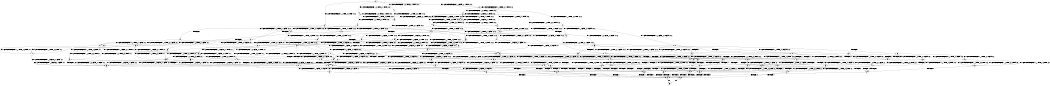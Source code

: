 digraph BCG {
size = "7, 10.5";
center = TRUE;
node [shape = circle];
0 [peripheries = 2];
0 -> 1 [label = "EX !0 !ATOMIC_EXCH_BRANCH (1, +0, TRUE, +0, 1, TRUE) !:0:1:2:"];
0 -> 2 [label = "EX !1 !ATOMIC_EXCH_BRANCH (1, +0, FALSE, +0, 1, TRUE) !:0:1:2:"];
0 -> 3 [label = "EX !2 !ATOMIC_EXCH_BRANCH (1, +1, TRUE, +0, 2, TRUE) !:0:1:2:"];
0 -> 4 [label = "EX !0 !ATOMIC_EXCH_BRANCH (1, +0, TRUE, +0, 1, TRUE) !:0:1:2:"];
1 -> 5 [label = "EX !2 !ATOMIC_EXCH_BRANCH (1, +1, TRUE, +0, 2, TRUE) !:0:1:2:"];
2 -> 6 [label = "EX !0 !ATOMIC_EXCH_BRANCH (1, +0, TRUE, +0, 1, TRUE) !:0:1:2:"];
2 -> 7 [label = "EX !2 !ATOMIC_EXCH_BRANCH (1, +1, TRUE, +0, 2, TRUE) !:0:1:2:"];
2 -> 8 [label = "EX !0 !ATOMIC_EXCH_BRANCH (1, +0, TRUE, +0, 1, TRUE) !:0:1:2:"];
2 -> 2 [label = "EX !1 !ATOMIC_EXCH_BRANCH (1, +0, FALSE, +0, 1, TRUE) !:0:1:2:"];
3 -> 9 [label = "EX !0 !ATOMIC_EXCH_BRANCH (1, +0, TRUE, +0, 1, FALSE) !:0:1:2:"];
3 -> 10 [label = "TERMINATE !2"];
3 -> 11 [label = "EX !1 !ATOMIC_EXCH_BRANCH (1, +0, FALSE, +0, 1, FALSE) !:0:1:2:"];
3 -> 12 [label = "EX !0 !ATOMIC_EXCH_BRANCH (1, +0, TRUE, +0, 1, FALSE) !:0:1:2:"];
4 -> 5 [label = "EX !2 !ATOMIC_EXCH_BRANCH (1, +1, TRUE, +0, 2, TRUE) !:0:1:2:"];
4 -> 13 [label = "EX !1 !ATOMIC_EXCH_BRANCH (1, +0, FALSE, +0, 1, TRUE) !:0:1:2:"];
4 -> 14 [label = "EX !2 !ATOMIC_EXCH_BRANCH (1, +1, TRUE, +0, 2, TRUE) !:0:1:2:"];
4 -> 4 [label = "EX !0 !ATOMIC_EXCH_BRANCH (1, +0, TRUE, +0, 1, TRUE) !:0:1:2:"];
5 -> 9 [label = "EX !0 !ATOMIC_EXCH_BRANCH (1, +0, TRUE, +0, 1, FALSE) !:0:1:2:"];
6 -> 15 [label = "EX !2 !ATOMIC_EXCH_BRANCH (1, +1, TRUE, +0, 2, TRUE) !:0:1:2:"];
7 -> 16 [label = "EX !1 !ATOMIC_EXCH_BRANCH (1, +0, FALSE, +0, 1, FALSE) !:0:1:2:"];
7 -> 17 [label = "TERMINATE !2"];
7 -> 18 [label = "EX !0 !ATOMIC_EXCH_BRANCH (1, +0, TRUE, +0, 1, FALSE) !:0:1:2:"];
7 -> 11 [label = "EX !1 !ATOMIC_EXCH_BRANCH (1, +0, FALSE, +0, 1, FALSE) !:0:1:2:"];
8 -> 15 [label = "EX !2 !ATOMIC_EXCH_BRANCH (1, +1, TRUE, +0, 2, TRUE) !:0:1:2:"];
8 -> 19 [label = "EX !2 !ATOMIC_EXCH_BRANCH (1, +1, TRUE, +0, 2, TRUE) !:0:1:2:"];
8 -> 13 [label = "EX !1 !ATOMIC_EXCH_BRANCH (1, +0, FALSE, +0, 1, TRUE) !:0:1:2:"];
8 -> 8 [label = "EX !0 !ATOMIC_EXCH_BRANCH (1, +0, TRUE, +0, 1, TRUE) !:0:1:2:"];
9 -> 20 [label = "EX !0 !ATOMIC_EXCH_BRANCH (1, +1, TRUE, +0, 3, TRUE) !:0:1:2:"];
10 -> 21 [label = "EX !0 !ATOMIC_EXCH_BRANCH (1, +0, TRUE, +0, 1, FALSE) !:0:1:"];
10 -> 22 [label = "EX !1 !ATOMIC_EXCH_BRANCH (1, +0, FALSE, +0, 1, FALSE) !:0:1:"];
10 -> 23 [label = "EX !0 !ATOMIC_EXCH_BRANCH (1, +0, TRUE, +0, 1, FALSE) !:0:1:"];
11 -> 24 [label = "EX !0 !ATOMIC_EXCH_BRANCH (1, +0, TRUE, +0, 1, FALSE) !:0:1:2:"];
11 -> 25 [label = "TERMINATE !1"];
11 -> 26 [label = "TERMINATE !2"];
11 -> 27 [label = "EX !0 !ATOMIC_EXCH_BRANCH (1, +0, TRUE, +0, 1, FALSE) !:0:1:2:"];
12 -> 20 [label = "EX !0 !ATOMIC_EXCH_BRANCH (1, +1, TRUE, +0, 3, TRUE) !:0:1:2:"];
12 -> 28 [label = "TERMINATE !2"];
12 -> 29 [label = "EX !1 !ATOMIC_EXCH_BRANCH (1, +0, FALSE, +0, 1, TRUE) !:0:1:2:"];
12 -> 30 [label = "EX !0 !ATOMIC_EXCH_BRANCH (1, +1, TRUE, +0, 3, TRUE) !:0:1:2:"];
13 -> 6 [label = "EX !0 !ATOMIC_EXCH_BRANCH (1, +0, TRUE, +0, 1, TRUE) !:0:1:2:"];
13 -> 19 [label = "EX !2 !ATOMIC_EXCH_BRANCH (1, +1, TRUE, +0, 2, TRUE) !:0:1:2:"];
13 -> 13 [label = "EX !1 !ATOMIC_EXCH_BRANCH (1, +0, FALSE, +0, 1, TRUE) !:0:1:2:"];
13 -> 8 [label = "EX !0 !ATOMIC_EXCH_BRANCH (1, +0, TRUE, +0, 1, TRUE) !:0:1:2:"];
14 -> 9 [label = "EX !0 !ATOMIC_EXCH_BRANCH (1, +0, TRUE, +0, 1, FALSE) !:0:1:2:"];
14 -> 31 [label = "TERMINATE !2"];
14 -> 32 [label = "EX !1 !ATOMIC_EXCH_BRANCH (1, +0, FALSE, +0, 1, FALSE) !:0:1:2:"];
14 -> 12 [label = "EX !0 !ATOMIC_EXCH_BRANCH (1, +0, TRUE, +0, 1, FALSE) !:0:1:2:"];
15 -> 33 [label = "EX !0 !ATOMIC_EXCH_BRANCH (1, +0, TRUE, +0, 1, FALSE) !:0:1:2:"];
16 -> 24 [label = "EX !0 !ATOMIC_EXCH_BRANCH (1, +0, TRUE, +0, 1, FALSE) !:0:1:2:"];
17 -> 34 [label = "EX !1 !ATOMIC_EXCH_BRANCH (1, +0, FALSE, +0, 1, FALSE) !:0:1:"];
17 -> 35 [label = "EX !0 !ATOMIC_EXCH_BRANCH (1, +0, TRUE, +0, 1, FALSE) !:0:1:"];
17 -> 22 [label = "EX !1 !ATOMIC_EXCH_BRANCH (1, +0, FALSE, +0, 1, FALSE) !:0:1:"];
18 -> 36 [label = "EX !0 !ATOMIC_EXCH_BRANCH (1, +1, TRUE, +0, 3, TRUE) !:0:1:2:"];
18 -> 37 [label = "TERMINATE !2"];
18 -> 29 [label = "EX !1 !ATOMIC_EXCH_BRANCH (1, +0, FALSE, +0, 1, TRUE) !:0:1:2:"];
18 -> 38 [label = "EX !0 !ATOMIC_EXCH_BRANCH (1, +1, TRUE, +0, 3, TRUE) !:0:1:2:"];
19 -> 33 [label = "EX !0 !ATOMIC_EXCH_BRANCH (1, +0, TRUE, +0, 1, FALSE) !:0:1:2:"];
19 -> 39 [label = "TERMINATE !2"];
19 -> 32 [label = "EX !1 !ATOMIC_EXCH_BRANCH (1, +0, FALSE, +0, 1, FALSE) !:0:1:2:"];
19 -> 18 [label = "EX !0 !ATOMIC_EXCH_BRANCH (1, +0, TRUE, +0, 1, FALSE) !:0:1:2:"];
20 -> 40 [label = "EX !1 !ATOMIC_EXCH_BRANCH (1, +0, FALSE, +0, 1, FALSE) !:0:1:2:"];
21 -> 41 [label = "EX !0 !ATOMIC_EXCH_BRANCH (1, +1, TRUE, +0, 3, TRUE) !:0:1:"];
22 -> 42 [label = "EX !0 !ATOMIC_EXCH_BRANCH (1, +0, TRUE, +0, 1, FALSE) !:0:1:"];
22 -> 43 [label = "TERMINATE !1"];
22 -> 44 [label = "EX !0 !ATOMIC_EXCH_BRANCH (1, +0, TRUE, +0, 1, FALSE) !:0:1:"];
23 -> 41 [label = "EX !0 !ATOMIC_EXCH_BRANCH (1, +1, TRUE, +0, 3, TRUE) !:0:1:"];
23 -> 45 [label = "EX !1 !ATOMIC_EXCH_BRANCH (1, +0, FALSE, +0, 1, TRUE) !:0:1:"];
23 -> 46 [label = "EX !0 !ATOMIC_EXCH_BRANCH (1, +1, TRUE, +0, 3, TRUE) !:0:1:"];
24 -> 47 [label = "EX !0 !ATOMIC_EXCH_BRANCH (1, +1, TRUE, +0, 3, TRUE) !:0:1:2:"];
25 -> 48 [label = "EX !0 !ATOMIC_EXCH_BRANCH (1, +0, TRUE, +0, 1, FALSE) !:0:2:"];
25 -> 43 [label = "TERMINATE !2"];
25 -> 49 [label = "EX !0 !ATOMIC_EXCH_BRANCH (1, +0, TRUE, +0, 1, FALSE) !:0:2:"];
26 -> 42 [label = "EX !0 !ATOMIC_EXCH_BRANCH (1, +0, TRUE, +0, 1, FALSE) !:0:1:"];
26 -> 43 [label = "TERMINATE !1"];
26 -> 44 [label = "EX !0 !ATOMIC_EXCH_BRANCH (1, +0, TRUE, +0, 1, FALSE) !:0:1:"];
27 -> 47 [label = "EX !0 !ATOMIC_EXCH_BRANCH (1, +1, TRUE, +0, 3, TRUE) !:0:1:2:"];
27 -> 50 [label = "TERMINATE !1"];
27 -> 51 [label = "TERMINATE !2"];
27 -> 52 [label = "EX !0 !ATOMIC_EXCH_BRANCH (1, +1, TRUE, +0, 3, TRUE) !:0:1:2:"];
28 -> 41 [label = "EX !0 !ATOMIC_EXCH_BRANCH (1, +1, TRUE, +0, 3, TRUE) !:0:1:"];
28 -> 45 [label = "EX !1 !ATOMIC_EXCH_BRANCH (1, +0, FALSE, +0, 1, TRUE) !:0:1:"];
28 -> 46 [label = "EX !0 !ATOMIC_EXCH_BRANCH (1, +1, TRUE, +0, 3, TRUE) !:0:1:"];
29 -> 36 [label = "EX !0 !ATOMIC_EXCH_BRANCH (1, +1, TRUE, +0, 3, TRUE) !:0:1:2:"];
29 -> 37 [label = "TERMINATE !2"];
29 -> 29 [label = "EX !1 !ATOMIC_EXCH_BRANCH (1, +0, FALSE, +0, 1, TRUE) !:0:1:2:"];
29 -> 38 [label = "EX !0 !ATOMIC_EXCH_BRANCH (1, +1, TRUE, +0, 3, TRUE) !:0:1:2:"];
30 -> 40 [label = "EX !1 !ATOMIC_EXCH_BRANCH (1, +0, FALSE, +0, 1, FALSE) !:0:1:2:"];
30 -> 53 [label = "TERMINATE !2"];
30 -> 54 [label = "TERMINATE !0"];
30 -> 55 [label = "EX !1 !ATOMIC_EXCH_BRANCH (1, +0, FALSE, +0, 1, FALSE) !:0:1:2:"];
31 -> 21 [label = "EX !0 !ATOMIC_EXCH_BRANCH (1, +0, TRUE, +0, 1, FALSE) !:0:1:"];
31 -> 56 [label = "EX !1 !ATOMIC_EXCH_BRANCH (1, +0, FALSE, +0, 1, FALSE) !:0:1:"];
31 -> 23 [label = "EX !0 !ATOMIC_EXCH_BRANCH (1, +0, TRUE, +0, 1, FALSE) !:0:1:"];
32 -> 24 [label = "EX !0 !ATOMIC_EXCH_BRANCH (1, +0, TRUE, +0, 1, FALSE) !:0:1:2:"];
32 -> 57 [label = "TERMINATE !1"];
32 -> 58 [label = "TERMINATE !2"];
32 -> 27 [label = "EX !0 !ATOMIC_EXCH_BRANCH (1, +0, TRUE, +0, 1, FALSE) !:0:1:2:"];
33 -> 36 [label = "EX !0 !ATOMIC_EXCH_BRANCH (1, +1, TRUE, +0, 3, TRUE) !:0:1:2:"];
34 -> 42 [label = "EX !0 !ATOMIC_EXCH_BRANCH (1, +0, TRUE, +0, 1, FALSE) !:0:1:"];
35 -> 59 [label = "EX !0 !ATOMIC_EXCH_BRANCH (1, +1, TRUE, +0, 3, TRUE) !:0:1:"];
35 -> 45 [label = "EX !1 !ATOMIC_EXCH_BRANCH (1, +0, FALSE, +0, 1, TRUE) !:0:1:"];
35 -> 60 [label = "EX !0 !ATOMIC_EXCH_BRANCH (1, +1, TRUE, +0, 3, TRUE) !:0:1:"];
36 -> 40 [label = "EX !1 !ATOMIC_EXCH_BRANCH (1, +0, FALSE, +0, 1, FALSE) !:0:1:2:"];
37 -> 59 [label = "EX !0 !ATOMIC_EXCH_BRANCH (1, +1, TRUE, +0, 3, TRUE) !:0:1:"];
37 -> 45 [label = "EX !1 !ATOMIC_EXCH_BRANCH (1, +0, FALSE, +0, 1, TRUE) !:0:1:"];
37 -> 60 [label = "EX !0 !ATOMIC_EXCH_BRANCH (1, +1, TRUE, +0, 3, TRUE) !:0:1:"];
38 -> 40 [label = "EX !1 !ATOMIC_EXCH_BRANCH (1, +0, FALSE, +0, 1, FALSE) !:0:1:2:"];
38 -> 61 [label = "TERMINATE !2"];
38 -> 62 [label = "TERMINATE !0"];
38 -> 55 [label = "EX !1 !ATOMIC_EXCH_BRANCH (1, +0, FALSE, +0, 1, FALSE) !:0:1:2:"];
39 -> 63 [label = "EX !0 !ATOMIC_EXCH_BRANCH (1, +0, TRUE, +0, 1, FALSE) !:0:1:"];
39 -> 56 [label = "EX !1 !ATOMIC_EXCH_BRANCH (1, +0, FALSE, +0, 1, FALSE) !:0:1:"];
39 -> 35 [label = "EX !0 !ATOMIC_EXCH_BRANCH (1, +0, TRUE, +0, 1, FALSE) !:0:1:"];
40 -> 64 [label = "TERMINATE !0"];
41 -> 65 [label = "EX !1 !ATOMIC_EXCH_BRANCH (1, +0, FALSE, +0, 1, FALSE) !:0:1:"];
42 -> 66 [label = "EX !0 !ATOMIC_EXCH_BRANCH (1, +1, TRUE, +0, 3, TRUE) !:0:1:"];
43 -> 67 [label = "EX !0 !ATOMIC_EXCH_BRANCH (1, +0, TRUE, +0, 1, FALSE) !:0:"];
43 -> 68 [label = "EX !0 !ATOMIC_EXCH_BRANCH (1, +0, TRUE, +0, 1, FALSE) !:0:"];
44 -> 66 [label = "EX !0 !ATOMIC_EXCH_BRANCH (1, +1, TRUE, +0, 3, TRUE) !:0:1:"];
44 -> 69 [label = "TERMINATE !1"];
44 -> 70 [label = "EX !0 !ATOMIC_EXCH_BRANCH (1, +1, TRUE, +0, 3, TRUE) !:0:1:"];
45 -> 59 [label = "EX !0 !ATOMIC_EXCH_BRANCH (1, +1, TRUE, +0, 3, TRUE) !:0:1:"];
45 -> 45 [label = "EX !1 !ATOMIC_EXCH_BRANCH (1, +0, FALSE, +0, 1, TRUE) !:0:1:"];
45 -> 60 [label = "EX !0 !ATOMIC_EXCH_BRANCH (1, +1, TRUE, +0, 3, TRUE) !:0:1:"];
46 -> 65 [label = "EX !1 !ATOMIC_EXCH_BRANCH (1, +0, FALSE, +0, 1, FALSE) !:0:1:"];
46 -> 71 [label = "TERMINATE !0"];
46 -> 72 [label = "EX !1 !ATOMIC_EXCH_BRANCH (1, +0, FALSE, +0, 1, FALSE) !:0:1:"];
47 -> 64 [label = "TERMINATE !0"];
48 -> 73 [label = "EX !0 !ATOMIC_EXCH_BRANCH (1, +1, TRUE, +0, 3, TRUE) !:0:2:"];
49 -> 73 [label = "EX !0 !ATOMIC_EXCH_BRANCH (1, +1, TRUE, +0, 3, TRUE) !:0:2:"];
49 -> 69 [label = "TERMINATE !2"];
49 -> 74 [label = "EX !0 !ATOMIC_EXCH_BRANCH (1, +1, TRUE, +0, 3, TRUE) !:0:2:"];
50 -> 73 [label = "EX !0 !ATOMIC_EXCH_BRANCH (1, +1, TRUE, +0, 3, TRUE) !:0:2:"];
50 -> 69 [label = "TERMINATE !2"];
50 -> 74 [label = "EX !0 !ATOMIC_EXCH_BRANCH (1, +1, TRUE, +0, 3, TRUE) !:0:2:"];
51 -> 66 [label = "EX !0 !ATOMIC_EXCH_BRANCH (1, +1, TRUE, +0, 3, TRUE) !:0:1:"];
51 -> 69 [label = "TERMINATE !1"];
51 -> 70 [label = "EX !0 !ATOMIC_EXCH_BRANCH (1, +1, TRUE, +0, 3, TRUE) !:0:1:"];
52 -> 64 [label = "TERMINATE !0"];
52 -> 75 [label = "TERMINATE !1"];
52 -> 76 [label = "TERMINATE !2"];
52 -> 77 [label = "TERMINATE !0"];
53 -> 65 [label = "EX !1 !ATOMIC_EXCH_BRANCH (1, +0, FALSE, +0, 1, FALSE) !:0:1:"];
53 -> 71 [label = "TERMINATE !0"];
53 -> 72 [label = "EX !1 !ATOMIC_EXCH_BRANCH (1, +0, FALSE, +0, 1, FALSE) !:0:1:"];
54 -> 78 [label = "EX !1 !ATOMIC_EXCH_BRANCH (1, +0, FALSE, +0, 1, FALSE) !:1:2:"];
54 -> 71 [label = "TERMINATE !2"];
54 -> 79 [label = "EX !1 !ATOMIC_EXCH_BRANCH (1, +0, FALSE, +0, 1, FALSE) !:1:2:"];
55 -> 64 [label = "TERMINATE !0"];
55 -> 75 [label = "TERMINATE !1"];
55 -> 76 [label = "TERMINATE !2"];
55 -> 77 [label = "TERMINATE !0"];
56 -> 42 [label = "EX !0 !ATOMIC_EXCH_BRANCH (1, +0, TRUE, +0, 1, FALSE) !:0:1:"];
56 -> 80 [label = "TERMINATE !1"];
56 -> 44 [label = "EX !0 !ATOMIC_EXCH_BRANCH (1, +0, TRUE, +0, 1, FALSE) !:0:1:"];
57 -> 48 [label = "EX !0 !ATOMIC_EXCH_BRANCH (1, +0, TRUE, +0, 1, FALSE) !:0:2:"];
57 -> 80 [label = "TERMINATE !2"];
57 -> 49 [label = "EX !0 !ATOMIC_EXCH_BRANCH (1, +0, TRUE, +0, 1, FALSE) !:0:2:"];
58 -> 42 [label = "EX !0 !ATOMIC_EXCH_BRANCH (1, +0, TRUE, +0, 1, FALSE) !:0:1:"];
58 -> 80 [label = "TERMINATE !1"];
58 -> 44 [label = "EX !0 !ATOMIC_EXCH_BRANCH (1, +0, TRUE, +0, 1, FALSE) !:0:1:"];
59 -> 65 [label = "EX !1 !ATOMIC_EXCH_BRANCH (1, +0, FALSE, +0, 1, FALSE) !:0:1:"];
60 -> 65 [label = "EX !1 !ATOMIC_EXCH_BRANCH (1, +0, FALSE, +0, 1, FALSE) !:0:1:"];
60 -> 81 [label = "TERMINATE !0"];
60 -> 72 [label = "EX !1 !ATOMIC_EXCH_BRANCH (1, +0, FALSE, +0, 1, FALSE) !:0:1:"];
61 -> 65 [label = "EX !1 !ATOMIC_EXCH_BRANCH (1, +0, FALSE, +0, 1, FALSE) !:0:1:"];
61 -> 81 [label = "TERMINATE !0"];
61 -> 72 [label = "EX !1 !ATOMIC_EXCH_BRANCH (1, +0, FALSE, +0, 1, FALSE) !:0:1:"];
62 -> 78 [label = "EX !1 !ATOMIC_EXCH_BRANCH (1, +0, FALSE, +0, 1, FALSE) !:1:2:"];
62 -> 81 [label = "TERMINATE !2"];
62 -> 79 [label = "EX !1 !ATOMIC_EXCH_BRANCH (1, +0, FALSE, +0, 1, FALSE) !:1:2:"];
63 -> 59 [label = "EX !0 !ATOMIC_EXCH_BRANCH (1, +1, TRUE, +0, 3, TRUE) !:0:1:"];
64 -> 82 [label = "TERMINATE !2"];
65 -> 82 [label = "TERMINATE !0"];
66 -> 82 [label = "TERMINATE !0"];
67 -> 83 [label = "EX !0 !ATOMIC_EXCH_BRANCH (1, +1, TRUE, +0, 3, TRUE) !:0:"];
68 -> 83 [label = "EX !0 !ATOMIC_EXCH_BRANCH (1, +1, TRUE, +0, 3, TRUE) !:0:"];
68 -> 84 [label = "EX !0 !ATOMIC_EXCH_BRANCH (1, +1, TRUE, +0, 3, TRUE) !:0:"];
69 -> 83 [label = "EX !0 !ATOMIC_EXCH_BRANCH (1, +1, TRUE, +0, 3, TRUE) !:0:"];
69 -> 84 [label = "EX !0 !ATOMIC_EXCH_BRANCH (1, +1, TRUE, +0, 3, TRUE) !:0:"];
70 -> 82 [label = "TERMINATE !0"];
70 -> 85 [label = "TERMINATE !1"];
70 -> 86 [label = "TERMINATE !0"];
71 -> 87 [label = "EX !1 !ATOMIC_EXCH_BRANCH (1, +0, FALSE, +0, 1, FALSE) !:1:"];
71 -> 88 [label = "EX !1 !ATOMIC_EXCH_BRANCH (1, +0, FALSE, +0, 1, FALSE) !:1:"];
72 -> 82 [label = "TERMINATE !0"];
72 -> 85 [label = "TERMINATE !1"];
72 -> 86 [label = "TERMINATE !0"];
73 -> 89 [label = "TERMINATE !0"];
74 -> 89 [label = "TERMINATE !0"];
74 -> 85 [label = "TERMINATE !2"];
74 -> 90 [label = "TERMINATE !0"];
75 -> 89 [label = "TERMINATE !0"];
75 -> 85 [label = "TERMINATE !2"];
75 -> 90 [label = "TERMINATE !0"];
76 -> 82 [label = "TERMINATE !0"];
76 -> 85 [label = "TERMINATE !1"];
76 -> 86 [label = "TERMINATE !0"];
77 -> 82 [label = "TERMINATE !2"];
77 -> 90 [label = "TERMINATE !1"];
77 -> 86 [label = "TERMINATE !2"];
78 -> 82 [label = "TERMINATE !2"];
79 -> 82 [label = "TERMINATE !2"];
79 -> 90 [label = "TERMINATE !1"];
79 -> 86 [label = "TERMINATE !2"];
80 -> 67 [label = "EX !0 !ATOMIC_EXCH_BRANCH (1, +0, TRUE, +0, 1, FALSE) !:0:"];
80 -> 68 [label = "EX !0 !ATOMIC_EXCH_BRANCH (1, +0, TRUE, +0, 1, FALSE) !:0:"];
81 -> 87 [label = "EX !1 !ATOMIC_EXCH_BRANCH (1, +0, FALSE, +0, 1, FALSE) !:1:"];
81 -> 88 [label = "EX !1 !ATOMIC_EXCH_BRANCH (1, +0, FALSE, +0, 1, FALSE) !:1:"];
82 -> 91 [label = "TERMINATE !1"];
83 -> 91 [label = "TERMINATE !0"];
84 -> 91 [label = "TERMINATE !0"];
84 -> 92 [label = "TERMINATE !0"];
85 -> 91 [label = "TERMINATE !0"];
85 -> 92 [label = "TERMINATE !0"];
86 -> 91 [label = "TERMINATE !1"];
86 -> 92 [label = "TERMINATE !1"];
87 -> 91 [label = "TERMINATE !1"];
88 -> 91 [label = "TERMINATE !1"];
88 -> 92 [label = "TERMINATE !1"];
89 -> 91 [label = "TERMINATE !2"];
90 -> 91 [label = "TERMINATE !2"];
90 -> 92 [label = "TERMINATE !2"];
91 -> 93 [label = "exit"];
92 -> 93 [label = "exit"];
}
